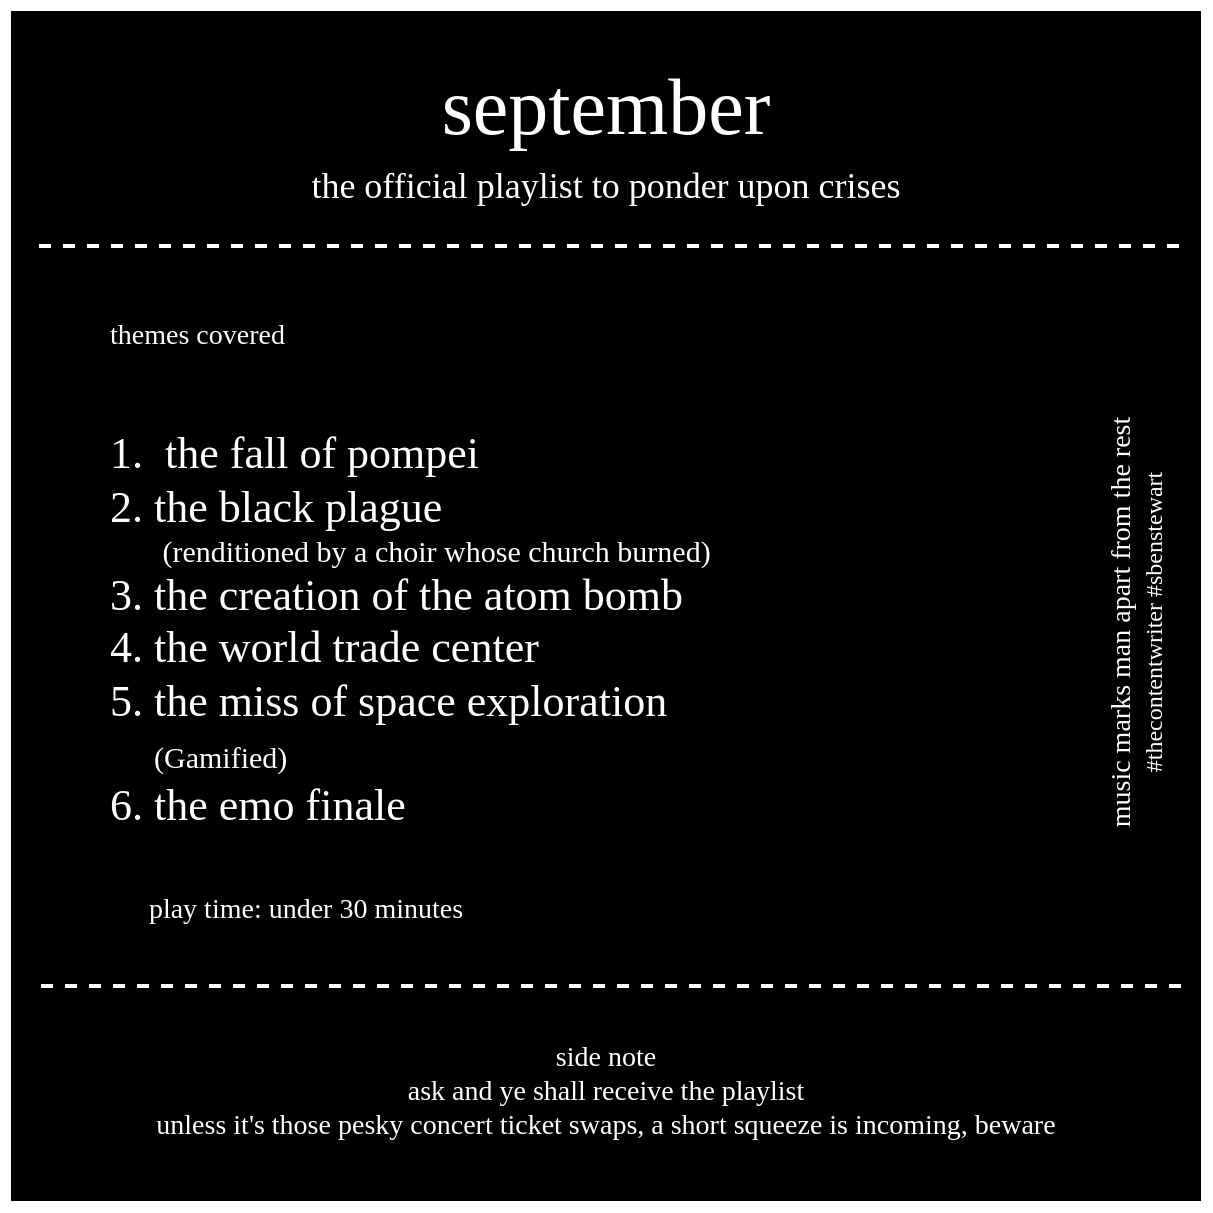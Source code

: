 <mxfile version="21.6.8" type="device">
  <diagram id="dX7Dphyso45SB9-RoEhv" name="Page-1">
    <mxGraphModel dx="1050" dy="621" grid="1" gridSize="10" guides="1" tooltips="1" connect="1" arrows="1" fold="1" page="1" pageScale="1" pageWidth="827" pageHeight="1169" math="0" shadow="0">
      <root>
        <mxCell id="0" />
        <mxCell id="1" parent="0" />
        <mxCell id="nfxZPmU7g6QgWNAvG-ER-2" value="" style="whiteSpace=wrap;html=1;aspect=fixed;strokeWidth=5;strokeColor=#FFFFFF;fillColor=#000000;" parent="1" vertex="1">
          <mxGeometry x="210" y="90" width="600" height="600" as="geometry" />
        </mxCell>
        <mxCell id="8b6ggLF4gSHIukh4vJdm-18" value="&lt;font face=&quot;xkcd&quot;&gt;&lt;span style=&quot;font-size: 40px&quot;&gt;september&lt;/span&gt;&lt;br&gt;&lt;/font&gt;" style="text;html=1;strokeColor=none;fillColor=none;align=center;verticalAlign=middle;whiteSpace=wrap;rounded=0;fontColor=#FFFFFF;" parent="1" vertex="1">
          <mxGeometry x="215" y="130" width="590" height="20" as="geometry" />
        </mxCell>
        <mxCell id="8b6ggLF4gSHIukh4vJdm-24" value="&lt;font face=&quot;xkcd&quot;&gt;&lt;span style=&quot;font-size: 18px&quot;&gt;the official playlist to ponder upon crises&lt;/span&gt;&lt;br&gt;&lt;/font&gt;" style="text;html=1;strokeColor=none;fillColor=none;align=center;verticalAlign=middle;whiteSpace=wrap;rounded=0;fontColor=#FFFFFF;" parent="1" vertex="1">
          <mxGeometry x="210" y="170" width="600" height="20" as="geometry" />
        </mxCell>
        <mxCell id="8b6ggLF4gSHIukh4vJdm-30" value="" style="endArrow=none;dashed=1;html=1;strokeWidth=2;labelBackgroundColor=none;fontColor=#FFFFFF;strokeColor=#FFFFFF;" parent="1" edge="1">
          <mxGeometry width="50" height="50" relative="1" as="geometry">
            <mxPoint x="796.5" y="210" as="sourcePoint" />
            <mxPoint x="221.5" y="210" as="targetPoint" />
          </mxGeometry>
        </mxCell>
        <mxCell id="k-dpR7HA_-HZ3Fbqk2lw-16" value="" style="endArrow=none;dashed=1;html=1;strokeWidth=2;labelBackgroundColor=none;fontColor=#FFFFFF;strokeColor=#FFFFFF;" parent="1" edge="1">
          <mxGeometry width="50" height="50" relative="1" as="geometry">
            <mxPoint x="797.5" y="580" as="sourcePoint" />
            <mxPoint x="222.5" y="580" as="targetPoint" />
          </mxGeometry>
        </mxCell>
        <mxCell id="k-dpR7HA_-HZ3Fbqk2lw-17" value="&lt;div style=&quot;&quot;&gt;&lt;span style=&quot;font-size: 14px; font-family: xkcd; background-color: initial;&quot;&gt;side note&lt;/span&gt;&lt;/div&gt;&lt;div style=&quot;&quot;&gt;&lt;span style=&quot;font-size: 14px; font-family: xkcd; background-color: initial;&quot;&gt;ask and ye shall receive the playlist&lt;/span&gt;&lt;/div&gt;&lt;div style=&quot;&quot;&gt;&lt;span style=&quot;font-size: 14px; font-family: xkcd; background-color: initial;&quot;&gt;unless it&#39;s those pesky concert ticket swaps, a short squeeze is incoming, beware&lt;/span&gt;&lt;/div&gt;" style="text;html=1;strokeColor=none;fillColor=none;align=center;verticalAlign=middle;whiteSpace=wrap;rounded=0;fontColor=#FFFFFF;" parent="1" vertex="1">
          <mxGeometry x="220" y="598" width="580" height="70" as="geometry" />
        </mxCell>
        <mxCell id="euaHSMH8fYii958cPEId-22" style="edgeStyle=orthogonalEdgeStyle;rounded=0;orthogonalLoop=1;jettySize=auto;html=1;exitX=0.5;exitY=1;exitDx=0;exitDy=0;strokeWidth=2;" parent="1" edge="1">
          <mxGeometry relative="1" as="geometry">
            <mxPoint x="661" y="451" as="sourcePoint" />
            <mxPoint x="661" y="451" as="targetPoint" />
          </mxGeometry>
        </mxCell>
        <mxCell id="pKVuHFSoDqtFi99w7tCS-15" value="&lt;font face=&quot;xkcd&quot;&gt;&lt;span style=&quot;font-size: 14px&quot;&gt;music marks man apart from the rest&lt;br&gt;&lt;/span&gt;#thecontentwriter #sbenstewart&lt;br&gt;&lt;/font&gt;" style="text;html=1;strokeColor=none;fillColor=none;align=center;verticalAlign=middle;whiteSpace=wrap;rounded=0;rotation=-90;fontColor=#FFFFFF;" parent="1" vertex="1">
          <mxGeometry x="630" y="388" width="290" height="20" as="geometry" />
        </mxCell>
        <mxCell id="ewSCSC30HjqfYDTTpNZa-1" value="&lt;div style=&quot;&quot;&gt;&lt;font face=&quot;xkcd&quot;&gt;&lt;span style=&quot;font-size: 14px;&quot;&gt;play time: under 30 minutes&lt;/span&gt;&lt;/font&gt;&lt;/div&gt;" style="text;html=1;strokeColor=none;fillColor=none;align=center;verticalAlign=middle;whiteSpace=wrap;rounded=0;fontColor=#FFFFFF;" parent="1" vertex="1">
          <mxGeometry x="250" y="527" width="220" height="30" as="geometry" />
        </mxCell>
        <mxCell id="qnBmeKoM-zsKVJe2uu6H-1" value="&lt;div style=&quot;&quot;&gt;&lt;font face=&quot;xkcd&quot;&gt;&lt;span style=&quot;font-size: 14px;&quot;&gt;themes covered&lt;/span&gt;&lt;/font&gt;&lt;/div&gt;" style="text;html=1;strokeColor=none;fillColor=none;align=left;verticalAlign=middle;whiteSpace=wrap;rounded=0;fontColor=#FFFFFF;" vertex="1" parent="1">
          <mxGeometry x="260" y="240" width="220" height="30" as="geometry" />
        </mxCell>
        <mxCell id="qnBmeKoM-zsKVJe2uu6H-2" value="&lt;div style=&quot;font-size: 22px;&quot;&gt;&lt;font style=&quot;font-size: 22px;&quot; face=&quot;xkcd&quot;&gt;1.&amp;nbsp; the fall of pompei&lt;/font&gt;&lt;/div&gt;&lt;div style=&quot;font-size: 22px;&quot;&gt;&lt;font style=&quot;font-size: 22px;&quot; face=&quot;xkcd&quot;&gt;2. the black plague&lt;/font&gt;&lt;/div&gt;&lt;div style=&quot;&quot;&gt;&lt;font style=&quot;font-size: 15px;&quot; face=&quot;xkcd&quot;&gt;&amp;nbsp; &amp;nbsp; &amp;nbsp; &amp;nbsp;(renditioned by a choir whose church burned)&lt;/font&gt;&lt;/div&gt;&lt;div style=&quot;font-size: 22px;&quot;&gt;&lt;font style=&quot;font-size: 22px;&quot; face=&quot;xkcd&quot;&gt;3. the creation of the atom bomb&lt;/font&gt;&lt;/div&gt;&lt;div style=&quot;font-size: 22px;&quot;&gt;&lt;font style=&quot;font-size: 22px;&quot; face=&quot;xkcd&quot;&gt;4. the world trade center&lt;/font&gt;&lt;/div&gt;&lt;div style=&quot;&quot;&gt;&lt;font style=&quot;font-size: 22px;&quot; face=&quot;xkcd&quot;&gt;5. the miss of space exploration&lt;/font&gt;&lt;/div&gt;&lt;div style=&quot;&quot;&gt;&lt;span style=&quot;font-family: xkcd; background-color: initial; font-size: 22px;&quot;&gt;&amp;nbsp; &amp;nbsp;&amp;nbsp;&lt;/span&gt;&lt;span style=&quot;font-size: 15px; font-family: xkcd; background-color: initial;&quot;&gt;(Gamified)&lt;/span&gt;&lt;/div&gt;&lt;div style=&quot;font-size: 22px;&quot;&gt;&lt;font style=&quot;font-size: 22px;&quot; face=&quot;xkcd&quot;&gt;6. the emo finale&lt;/font&gt;&lt;/div&gt;" style="text;html=1;strokeColor=none;fillColor=none;align=left;verticalAlign=middle;whiteSpace=wrap;rounded=0;fontColor=#FFFFFF;" vertex="1" parent="1">
          <mxGeometry x="260" y="277" width="470" height="250" as="geometry" />
        </mxCell>
      </root>
    </mxGraphModel>
  </diagram>
</mxfile>
